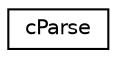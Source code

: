 digraph G
{
  edge [fontname="Helvetica",fontsize="10",labelfontname="Helvetica",labelfontsize="10"];
  node [fontname="Helvetica",fontsize="10",shape=record];
  rankdir="LR";
  Node1 [label="cParse",height=0.2,width=0.4,color="black", fillcolor="white", style="filled",URL="$classc_parse.html",tooltip="cParse offers an parser for analysing command input lines, especially for SCPI commands."];
}

